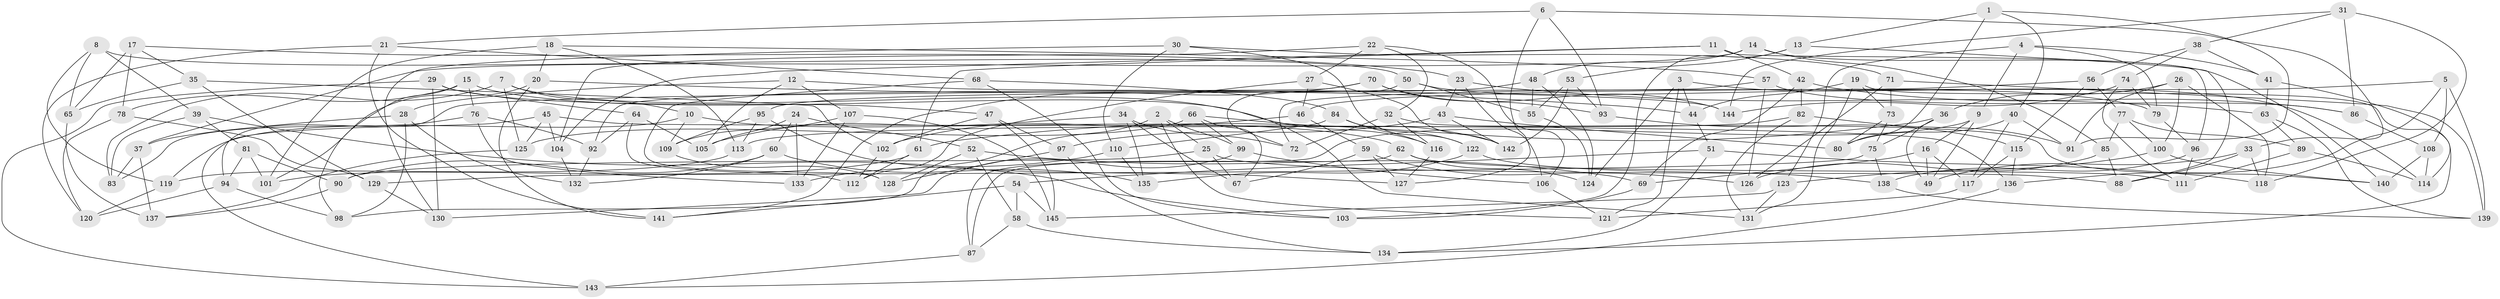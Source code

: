// coarse degree distribution, {4: 0.43617021276595747, 6: 0.4787234042553192, 5: 0.06382978723404255, 3: 0.02127659574468085}
// Generated by graph-tools (version 1.1) at 2025/52/02/27/25 19:52:34]
// undirected, 145 vertices, 290 edges
graph export_dot {
graph [start="1"]
  node [color=gray90,style=filled];
  1;
  2;
  3;
  4;
  5;
  6;
  7;
  8;
  9;
  10;
  11;
  12;
  13;
  14;
  15;
  16;
  17;
  18;
  19;
  20;
  21;
  22;
  23;
  24;
  25;
  26;
  27;
  28;
  29;
  30;
  31;
  32;
  33;
  34;
  35;
  36;
  37;
  38;
  39;
  40;
  41;
  42;
  43;
  44;
  45;
  46;
  47;
  48;
  49;
  50;
  51;
  52;
  53;
  54;
  55;
  56;
  57;
  58;
  59;
  60;
  61;
  62;
  63;
  64;
  65;
  66;
  67;
  68;
  69;
  70;
  71;
  72;
  73;
  74;
  75;
  76;
  77;
  78;
  79;
  80;
  81;
  82;
  83;
  84;
  85;
  86;
  87;
  88;
  89;
  90;
  91;
  92;
  93;
  94;
  95;
  96;
  97;
  98;
  99;
  100;
  101;
  102;
  103;
  104;
  105;
  106;
  107;
  108;
  109;
  110;
  111;
  112;
  113;
  114;
  115;
  116;
  117;
  118;
  119;
  120;
  121;
  122;
  123;
  124;
  125;
  126;
  127;
  128;
  129;
  130;
  131;
  132;
  133;
  134;
  135;
  136;
  137;
  138;
  139;
  140;
  141;
  142;
  143;
  144;
  145;
  1 -- 13;
  1 -- 80;
  1 -- 40;
  1 -- 91;
  2 -- 99;
  2 -- 98;
  2 -- 121;
  2 -- 25;
  3 -- 114;
  3 -- 44;
  3 -- 124;
  3 -- 121;
  4 -- 123;
  4 -- 79;
  4 -- 9;
  4 -- 41;
  5 -- 139;
  5 -- 136;
  5 -- 46;
  5 -- 108;
  6 -- 33;
  6 -- 21;
  6 -- 93;
  6 -- 127;
  7 -- 83;
  7 -- 125;
  7 -- 131;
  7 -- 10;
  8 -- 119;
  8 -- 50;
  8 -- 39;
  8 -- 65;
  9 -- 49;
  9 -- 16;
  9 -- 87;
  10 -- 119;
  10 -- 109;
  10 -- 62;
  11 -- 61;
  11 -- 96;
  11 -- 104;
  11 -- 42;
  12 -- 105;
  12 -- 28;
  12 -- 144;
  12 -- 107;
  13 -- 103;
  13 -- 53;
  13 -- 88;
  14 -- 140;
  14 -- 48;
  14 -- 85;
  14 -- 37;
  15 -- 76;
  15 -- 78;
  15 -- 98;
  15 -- 116;
  16 -- 49;
  16 -- 117;
  16 -- 69;
  17 -- 78;
  17 -- 65;
  17 -- 35;
  17 -- 23;
  18 -- 57;
  18 -- 101;
  18 -- 20;
  18 -- 113;
  19 -- 131;
  19 -- 73;
  19 -- 44;
  19 -- 134;
  20 -- 141;
  20 -- 44;
  20 -- 101;
  21 -- 120;
  21 -- 68;
  21 -- 141;
  22 -- 104;
  22 -- 27;
  22 -- 32;
  22 -- 106;
  23 -- 43;
  23 -- 106;
  23 -- 63;
  24 -- 60;
  24 -- 133;
  24 -- 52;
  24 -- 105;
  25 -- 88;
  25 -- 90;
  25 -- 67;
  26 -- 36;
  26 -- 91;
  26 -- 100;
  26 -- 118;
  27 -- 112;
  27 -- 46;
  27 -- 142;
  28 -- 132;
  28 -- 37;
  28 -- 98;
  29 -- 47;
  29 -- 64;
  29 -- 130;
  29 -- 143;
  30 -- 130;
  30 -- 110;
  30 -- 122;
  30 -- 71;
  31 -- 144;
  31 -- 118;
  31 -- 38;
  31 -- 86;
  32 -- 72;
  32 -- 140;
  32 -- 116;
  33 -- 88;
  33 -- 118;
  33 -- 49;
  34 -- 72;
  34 -- 135;
  34 -- 67;
  34 -- 105;
  35 -- 129;
  35 -- 102;
  35 -- 65;
  36 -- 49;
  36 -- 75;
  36 -- 61;
  37 -- 83;
  37 -- 137;
  38 -- 41;
  38 -- 74;
  38 -- 56;
  39 -- 81;
  39 -- 103;
  39 -- 83;
  40 -- 117;
  40 -- 91;
  40 -- 80;
  41 -- 63;
  41 -- 114;
  42 -- 82;
  42 -- 69;
  42 -- 86;
  43 -- 142;
  43 -- 80;
  43 -- 97;
  44 -- 51;
  45 -- 136;
  45 -- 143;
  45 -- 104;
  45 -- 125;
  46 -- 59;
  46 -- 102;
  47 -- 102;
  47 -- 145;
  47 -- 97;
  48 -- 124;
  48 -- 55;
  48 -- 95;
  50 -- 55;
  50 -- 72;
  50 -- 79;
  51 -- 118;
  51 -- 54;
  51 -- 134;
  52 -- 69;
  52 -- 58;
  52 -- 128;
  53 -- 142;
  53 -- 93;
  53 -- 55;
  54 -- 58;
  54 -- 145;
  54 -- 141;
  55 -- 124;
  56 -- 115;
  56 -- 94;
  56 -- 77;
  57 -- 126;
  57 -- 86;
  57 -- 72;
  58 -- 87;
  58 -- 134;
  59 -- 126;
  59 -- 127;
  59 -- 67;
  60 -- 132;
  60 -- 135;
  60 -- 90;
  61 -- 101;
  61 -- 112;
  62 -- 124;
  62 -- 87;
  62 -- 111;
  63 -- 139;
  63 -- 89;
  64 -- 105;
  64 -- 112;
  64 -- 92;
  65 -- 137;
  66 -- 99;
  66 -- 125;
  66 -- 67;
  66 -- 142;
  68 -- 128;
  68 -- 84;
  68 -- 103;
  69 -- 103;
  70 -- 141;
  70 -- 144;
  70 -- 93;
  70 -- 92;
  71 -- 139;
  71 -- 73;
  71 -- 126;
  73 -- 75;
  73 -- 80;
  74 -- 79;
  74 -- 111;
  74 -- 144;
  75 -- 138;
  75 -- 129;
  76 -- 133;
  76 -- 92;
  76 -- 83;
  77 -- 100;
  77 -- 89;
  77 -- 85;
  78 -- 129;
  78 -- 120;
  79 -- 96;
  81 -- 101;
  81 -- 94;
  81 -- 90;
  82 -- 131;
  82 -- 91;
  82 -- 113;
  84 -- 116;
  84 -- 110;
  84 -- 122;
  85 -- 88;
  85 -- 126;
  86 -- 108;
  87 -- 143;
  89 -- 111;
  89 -- 114;
  90 -- 137;
  92 -- 132;
  93 -- 115;
  94 -- 120;
  94 -- 98;
  95 -- 127;
  95 -- 109;
  95 -- 113;
  96 -- 111;
  96 -- 138;
  97 -- 128;
  97 -- 134;
  99 -- 106;
  99 -- 130;
  100 -- 123;
  100 -- 140;
  102 -- 112;
  104 -- 132;
  106 -- 121;
  107 -- 109;
  107 -- 145;
  107 -- 133;
  108 -- 140;
  108 -- 114;
  109 -- 128;
  110 -- 133;
  110 -- 135;
  113 -- 119;
  115 -- 136;
  115 -- 117;
  116 -- 127;
  117 -- 121;
  119 -- 120;
  122 -- 138;
  122 -- 135;
  123 -- 131;
  123 -- 145;
  125 -- 137;
  129 -- 130;
  136 -- 143;
  138 -- 139;
}
